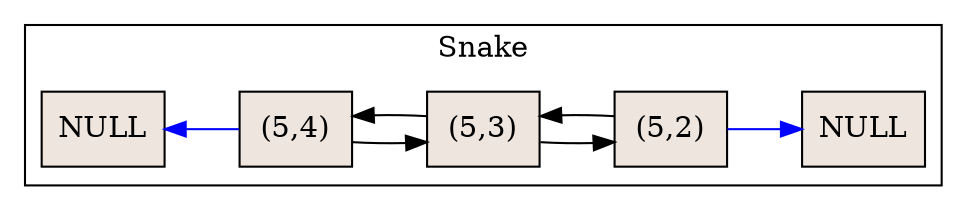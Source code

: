 digraph G {rankdir = "LR"; 
 subgraph cluster3{
label="Snake";
1185019844[shape=record, style=filled, fillcolor=seashell2,label="NULL"];
3870543[shape=record, style=filled, fillcolor=seashell2,label="(5,4)"];
1185019844->3870543[dir=back color="blue"]
3870543[shape=record, style=filled, fillcolor=seashell2,label="(5,4)"];
3870543->3870545
3870545->3870543
3870545[shape=record, style=filled, fillcolor=seashell2,label="(5,3)"];
3870545->3870547
3870547->3870545
3870547[shape=record, style=filled, fillcolor=seashell2,label="(5,2)"];
null[shape=record, style=filled, fillcolor=seashell2,label="NULL"];
3870547->null[ color="blue"]
}
}
